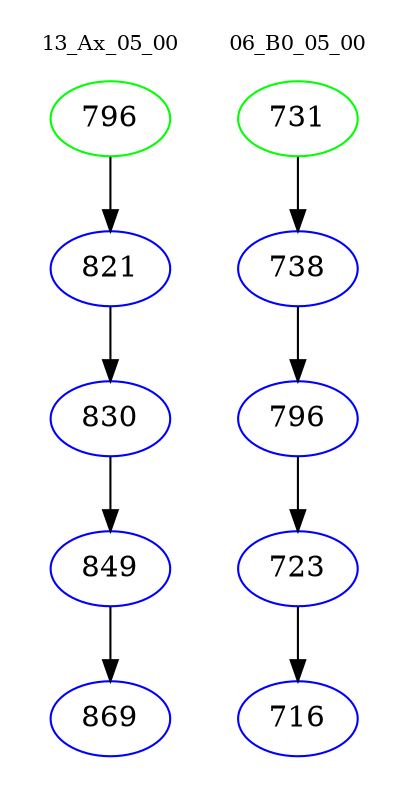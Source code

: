 digraph{
subgraph cluster_0 {
color = white
label = "13_Ax_05_00";
fontsize=10;
T0_796 [label="796", color="green"]
T0_796 -> T0_821 [color="black"]
T0_821 [label="821", color="blue"]
T0_821 -> T0_830 [color="black"]
T0_830 [label="830", color="blue"]
T0_830 -> T0_849 [color="black"]
T0_849 [label="849", color="blue"]
T0_849 -> T0_869 [color="black"]
T0_869 [label="869", color="blue"]
}
subgraph cluster_1 {
color = white
label = "06_B0_05_00";
fontsize=10;
T1_731 [label="731", color="green"]
T1_731 -> T1_738 [color="black"]
T1_738 [label="738", color="blue"]
T1_738 -> T1_796 [color="black"]
T1_796 [label="796", color="blue"]
T1_796 -> T1_723 [color="black"]
T1_723 [label="723", color="blue"]
T1_723 -> T1_716 [color="black"]
T1_716 [label="716", color="blue"]
}
}
